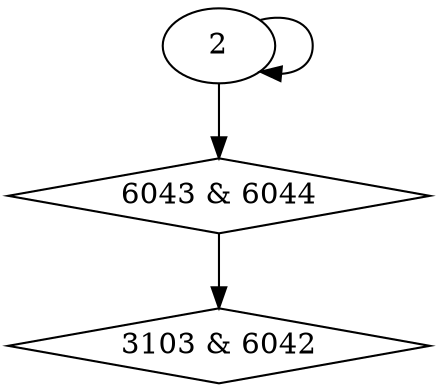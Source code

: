 digraph {
0 [label = "3103 & 6042", shape = diamond];
1 [label = "6043 & 6044", shape = diamond];
1 -> 0;
2 -> 1;
2 -> 2;
}
